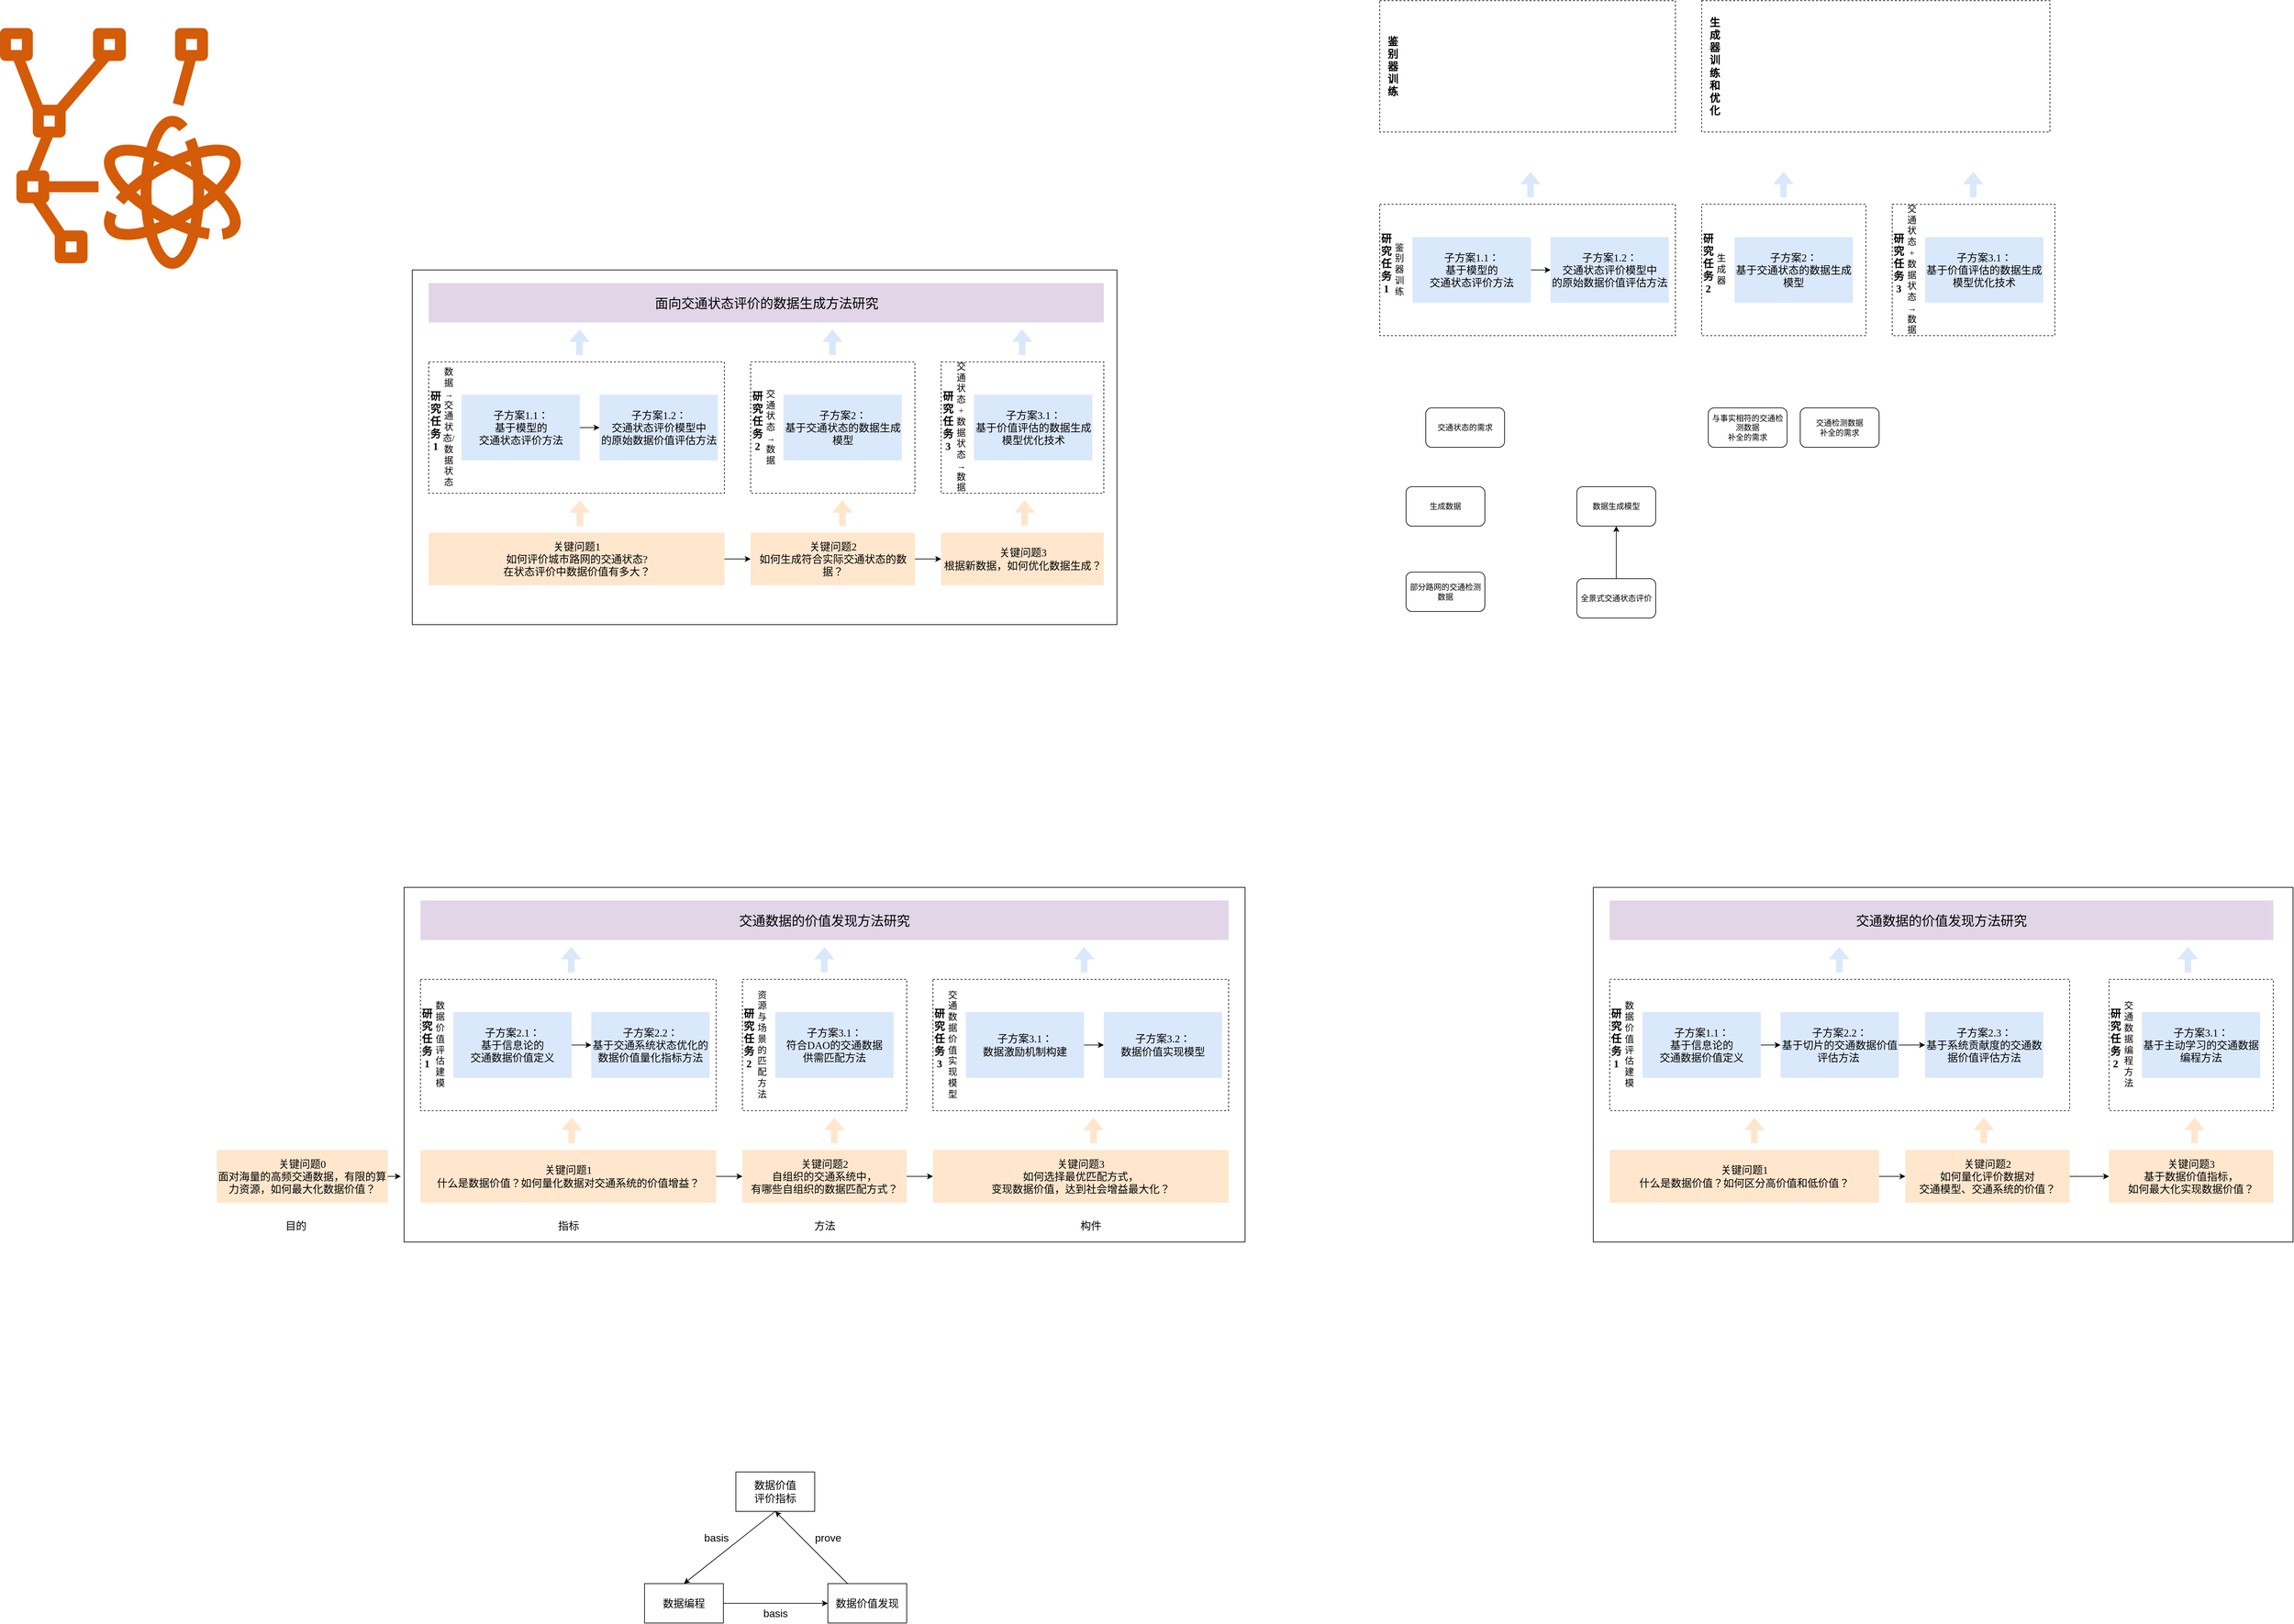 <mxfile version="20.8.20" type="github">
  <diagram id="SlGQAyXAIa_Ibs_cdTL7" name="第 1 页">
    <mxGraphModel dx="2574" dy="2463" grid="1" gridSize="10" guides="1" tooltips="1" connect="1" arrows="1" fold="1" page="1" pageScale="1" pageWidth="827" pageHeight="1169" math="1" shadow="0">
      <root>
        <mxCell id="0" />
        <mxCell id="1" parent="0" />
        <mxCell id="cVe11yx6Q2O1CDadm9Du-27" value="" style="rounded=0;whiteSpace=wrap;html=1;fontSize=16;" parent="1" vertex="1">
          <mxGeometry x="755" y="330" width="1280" height="540" as="geometry" />
        </mxCell>
        <mxCell id="ovte4Cg9hebVTWwPrr68-1" value="&lt;font style=&quot;font-size: 20px;&quot;&gt;交通数据的价值发现方法研究​&lt;/font&gt;" style="rounded=0;whiteSpace=wrap;html=1;fillColor=#e1d5e7;strokeColor=none;fontSize=16;fontFamily=Times New Roman;" parent="1" vertex="1">
          <mxGeometry x="780" y="350" width="1230" height="60" as="geometry" />
        </mxCell>
        <mxCell id="cVe11yx6Q2O1CDadm9Du-20" style="edgeStyle=orthogonalEdgeStyle;rounded=0;orthogonalLoop=1;jettySize=auto;html=1;entryX=0;entryY=0.5;entryDx=0;entryDy=0;" parent="1" source="ovIKTIvtyWdodCo4Q1BT-9" target="cVe11yx6Q2O1CDadm9Du-7" edge="1">
          <mxGeometry relative="1" as="geometry" />
        </mxCell>
        <mxCell id="ovIKTIvtyWdodCo4Q1BT-9" value="关键问题1&lt;br&gt;什么是数据价值？如何量化数据对交通系统的价值增益？" style="rounded=0;whiteSpace=wrap;html=1;fontSize=16;fillColor=#ffe6cc;strokeColor=none;fontFamily=Times New Roman;" parent="1" vertex="1">
          <mxGeometry x="780" y="730" width="450" height="80" as="geometry" />
        </mxCell>
        <mxCell id="ovIKTIvtyWdodCo4Q1BT-21" value="" style="rounded=0;whiteSpace=wrap;html=1;fontFamily=Times New Roman;fontSize=14;fillColor=none;dashed=1;" parent="1" vertex="1">
          <mxGeometry x="780" y="470" width="450" height="200" as="geometry" />
        </mxCell>
        <mxCell id="ovIKTIvtyWdodCo4Q1BT-22" value="&lt;span style=&quot;font-weight: normal;&quot;&gt;子方案2.2：&lt;br&gt;基于交通系统状态优化的数据价值量化指标方法&lt;br&gt;&lt;/span&gt;" style="rounded=0;whiteSpace=wrap;html=1;fillColor=#dae8fc;strokeColor=none;fontSize=16;fontStyle=1;flipH=0;flipV=0;fontFamily=Times New Roman;" parent="1" vertex="1">
          <mxGeometry x="1040" y="520" width="180" height="100" as="geometry" />
        </mxCell>
        <mxCell id="ovIKTIvtyWdodCo4Q1BT-23" value="&lt;b&gt;研究任务1&lt;/b&gt;" style="rounded=0;whiteSpace=wrap;html=1;fontSize=16;fillColor=none;strokeColor=none;fontFamily=Times New Roman;" parent="1" vertex="1">
          <mxGeometry x="780" y="530" width="20" height="60" as="geometry" />
        </mxCell>
        <mxCell id="ovIKTIvtyWdodCo4Q1BT-24" value="数据价值评估建模" style="rounded=0;whiteSpace=wrap;html=1;fontSize=14;fillColor=none;strokeColor=none;fontFamily=Times New Roman;" parent="1" vertex="1">
          <mxGeometry x="800" y="540" width="20" height="60" as="geometry" />
        </mxCell>
        <mxCell id="ovIKTIvtyWdodCo4Q1BT-29" style="edgeStyle=orthogonalEdgeStyle;rounded=0;orthogonalLoop=1;jettySize=auto;html=1;entryX=0;entryY=0.5;entryDx=0;entryDy=0;fontFamily=Times New Roman;fontSize=14;" parent="1" source="ovIKTIvtyWdodCo4Q1BT-28" target="ovIKTIvtyWdodCo4Q1BT-22" edge="1">
          <mxGeometry relative="1" as="geometry" />
        </mxCell>
        <mxCell id="ovIKTIvtyWdodCo4Q1BT-28" value="&lt;span style=&quot;font-weight: normal;&quot;&gt;子方案2.1：&lt;br&gt;&lt;/span&gt;&lt;span style=&quot;font-weight: normal;&quot;&gt;基于信息论的&lt;br&gt;交通数据价值定义&lt;br&gt;&lt;/span&gt;" style="rounded=0;whiteSpace=wrap;html=1;fillColor=#dae8fc;strokeColor=none;fontSize=16;fontStyle=1;flipH=0;flipV=0;fontFamily=Times New Roman;" parent="1" vertex="1">
          <mxGeometry x="830" y="520" width="180" height="100" as="geometry" />
        </mxCell>
        <mxCell id="ovIKTIvtyWdodCo4Q1BT-31" value="" style="shape=flexArrow;endArrow=classic;html=1;rounded=0;fontFamily=Times New Roman;fontSize=14;fillColor=#ffe6cc;strokeColor=none;" parent="1" edge="1">
          <mxGeometry x="0.5" y="-240" width="50" height="50" relative="1" as="geometry">
            <mxPoint x="1010" y="720" as="sourcePoint" />
            <mxPoint x="1010" y="680" as="targetPoint" />
            <mxPoint as="offset" />
          </mxGeometry>
        </mxCell>
        <mxCell id="ovIKTIvtyWdodCo4Q1BT-34" value="" style="shape=flexArrow;endArrow=classic;html=1;rounded=0;fontFamily=Times New Roman;fontSize=14;fillColor=#dae8fc;strokeColor=none;" parent="1" edge="1">
          <mxGeometry x="0.5" y="-240" width="50" height="50" relative="1" as="geometry">
            <mxPoint x="1009.43" y="460" as="sourcePoint" />
            <mxPoint x="1009.43" y="420" as="targetPoint" />
            <mxPoint as="offset" />
          </mxGeometry>
        </mxCell>
        <mxCell id="cVe11yx6Q2O1CDadm9Du-1" value="" style="rounded=0;whiteSpace=wrap;html=1;fontFamily=Times New Roman;fontSize=14;fillColor=none;dashed=1;" parent="1" vertex="1">
          <mxGeometry x="1270" y="470" width="250" height="200" as="geometry" />
        </mxCell>
        <mxCell id="cVe11yx6Q2O1CDadm9Du-3" value="&lt;b&gt;研究任务2&lt;/b&gt;" style="rounded=0;whiteSpace=wrap;html=1;fontSize=16;fillColor=none;strokeColor=none;fontFamily=Times New Roman;" parent="1" vertex="1">
          <mxGeometry x="1270" y="530" width="20" height="60" as="geometry" />
        </mxCell>
        <mxCell id="cVe11yx6Q2O1CDadm9Du-4" value="资源与场景的匹配方法" style="rounded=0;whiteSpace=wrap;html=1;fontSize=14;fillColor=none;strokeColor=none;fontFamily=Times New Roman;" parent="1" vertex="1">
          <mxGeometry x="1290" y="540" width="20" height="60" as="geometry" />
        </mxCell>
        <mxCell id="cVe11yx6Q2O1CDadm9Du-6" value="&lt;span style=&quot;font-weight: normal;&quot;&gt;子方案3.1：&lt;br&gt;&lt;/span&gt;&lt;span style=&quot;font-weight: normal;&quot;&gt;符合DAO的交通数据&lt;br&gt;供需匹配方法&lt;br&gt;&lt;/span&gt;" style="rounded=0;whiteSpace=wrap;html=1;fillColor=#dae8fc;strokeColor=none;fontSize=16;fontStyle=1;flipH=0;flipV=0;fontFamily=Times New Roman;" parent="1" vertex="1">
          <mxGeometry x="1320" y="520" width="180" height="100" as="geometry" />
        </mxCell>
        <mxCell id="cVe11yx6Q2O1CDadm9Du-28" style="edgeStyle=orthogonalEdgeStyle;rounded=0;orthogonalLoop=1;jettySize=auto;html=1;entryX=0;entryY=0.5;entryDx=0;entryDy=0;fontSize=16;" parent="1" source="cVe11yx6Q2O1CDadm9Du-7" target="cVe11yx6Q2O1CDadm9Du-15" edge="1">
          <mxGeometry relative="1" as="geometry" />
        </mxCell>
        <mxCell id="cVe11yx6Q2O1CDadm9Du-7" value="关键问题2&lt;br&gt;自组织的交通系统中，&lt;br&gt;有哪些自组织的数据匹配方式？" style="rounded=0;whiteSpace=wrap;html=1;fontSize=16;fillColor=#ffe6cc;strokeColor=none;fontFamily=Times New Roman;" parent="1" vertex="1">
          <mxGeometry x="1270" y="730" width="250" height="80" as="geometry" />
        </mxCell>
        <mxCell id="cVe11yx6Q2O1CDadm9Du-8" value="" style="shape=flexArrow;endArrow=classic;html=1;rounded=0;fontFamily=Times New Roman;fontSize=14;fillColor=#ffe6cc;strokeColor=none;" parent="1" edge="1">
          <mxGeometry x="0.5" y="-240" width="50" height="50" relative="1" as="geometry">
            <mxPoint x="1409.71" y="720" as="sourcePoint" />
            <mxPoint x="1409.71" y="680" as="targetPoint" />
            <mxPoint as="offset" />
          </mxGeometry>
        </mxCell>
        <mxCell id="cVe11yx6Q2O1CDadm9Du-9" value="" style="rounded=0;whiteSpace=wrap;html=1;fontFamily=Times New Roman;fontSize=14;fillColor=none;dashed=1;" parent="1" vertex="1">
          <mxGeometry x="1560" y="470" width="450" height="200" as="geometry" />
        </mxCell>
        <mxCell id="cVe11yx6Q2O1CDadm9Du-10" value="&lt;span style=&quot;font-weight: normal;&quot;&gt;子方案3.2：&lt;br&gt;数据价值实现模型&lt;br&gt;&lt;/span&gt;" style="rounded=0;whiteSpace=wrap;html=1;fillColor=#dae8fc;strokeColor=none;fontSize=16;fontStyle=1;flipH=0;flipV=0;fontFamily=Times New Roman;" parent="1" vertex="1">
          <mxGeometry x="1820" y="520" width="180" height="100" as="geometry" />
        </mxCell>
        <mxCell id="cVe11yx6Q2O1CDadm9Du-11" value="&lt;b&gt;研究任务3&lt;/b&gt;" style="rounded=0;whiteSpace=wrap;html=1;fontSize=16;fillColor=none;strokeColor=none;fontFamily=Times New Roman;" parent="1" vertex="1">
          <mxGeometry x="1560" y="530" width="20" height="60" as="geometry" />
        </mxCell>
        <mxCell id="cVe11yx6Q2O1CDadm9Du-12" value="交通数据价值实现模型" style="rounded=0;whiteSpace=wrap;html=1;fontSize=14;fillColor=none;strokeColor=none;fontFamily=Times New Roman;" parent="1" vertex="1">
          <mxGeometry x="1580" y="540" width="20" height="60" as="geometry" />
        </mxCell>
        <mxCell id="cVe11yx6Q2O1CDadm9Du-13" style="edgeStyle=orthogonalEdgeStyle;rounded=0;orthogonalLoop=1;jettySize=auto;html=1;entryX=0;entryY=0.5;entryDx=0;entryDy=0;fontFamily=Times New Roman;fontSize=14;" parent="1" source="cVe11yx6Q2O1CDadm9Du-14" target="cVe11yx6Q2O1CDadm9Du-10" edge="1">
          <mxGeometry relative="1" as="geometry" />
        </mxCell>
        <mxCell id="cVe11yx6Q2O1CDadm9Du-14" value="&lt;span style=&quot;font-weight: normal;&quot;&gt;子方案3.1：&lt;br&gt;&lt;/span&gt;&lt;span style=&quot;font-weight: normal;&quot;&gt;数据激励机制构建&lt;br&gt;&lt;/span&gt;" style="rounded=0;whiteSpace=wrap;html=1;fillColor=#dae8fc;strokeColor=none;fontSize=16;fontStyle=1;flipH=0;flipV=0;fontFamily=Times New Roman;" parent="1" vertex="1">
          <mxGeometry x="1610" y="520" width="180" height="100" as="geometry" />
        </mxCell>
        <mxCell id="cVe11yx6Q2O1CDadm9Du-15" value="关键问题3&lt;br&gt;如何选择最优匹配方式，&lt;br&gt;变现数据价值，达到社会增益最大化？" style="rounded=0;whiteSpace=wrap;html=1;fontSize=16;fillColor=#ffe6cc;strokeColor=none;fontFamily=Times New Roman;" parent="1" vertex="1">
          <mxGeometry x="1560" y="730" width="450" height="80" as="geometry" />
        </mxCell>
        <mxCell id="cVe11yx6Q2O1CDadm9Du-16" value="" style="shape=flexArrow;endArrow=classic;html=1;rounded=0;fontFamily=Times New Roman;fontSize=14;fillColor=#ffe6cc;strokeColor=none;" parent="1" edge="1">
          <mxGeometry x="0.5" y="-240" width="50" height="50" relative="1" as="geometry">
            <mxPoint x="1804.43" y="720" as="sourcePoint" />
            <mxPoint x="1804.43" y="680" as="targetPoint" />
            <mxPoint as="offset" />
          </mxGeometry>
        </mxCell>
        <mxCell id="cVe11yx6Q2O1CDadm9Du-19" style="edgeStyle=orthogonalEdgeStyle;rounded=0;orthogonalLoop=1;jettySize=auto;html=1;" parent="1" source="cVe11yx6Q2O1CDadm9Du-18" edge="1">
          <mxGeometry relative="1" as="geometry">
            <mxPoint x="750" y="770" as="targetPoint" />
          </mxGeometry>
        </mxCell>
        <mxCell id="cVe11yx6Q2O1CDadm9Du-18" value="关键问题0&lt;br&gt;面对海量的高频交通数据，有限的算力资源，如何最大化数据价值？" style="rounded=0;whiteSpace=wrap;html=1;fontSize=16;fillColor=#ffe6cc;strokeColor=none;fontFamily=Times New Roman;" parent="1" vertex="1">
          <mxGeometry x="470" y="730" width="260" height="80" as="geometry" />
        </mxCell>
        <mxCell id="cVe11yx6Q2O1CDadm9Du-21" value="目的" style="text;html=1;align=center;verticalAlign=middle;resizable=0;points=[];autosize=1;strokeColor=none;fillColor=none;fontSize=16;" parent="1" vertex="1">
          <mxGeometry x="560" y="830" width="60" height="30" as="geometry" />
        </mxCell>
        <mxCell id="cVe11yx6Q2O1CDadm9Du-22" value="指标" style="text;html=1;align=center;verticalAlign=middle;resizable=0;points=[];autosize=1;strokeColor=none;fillColor=none;fontSize=16;" parent="1" vertex="1">
          <mxGeometry x="975" y="830" width="60" height="30" as="geometry" />
        </mxCell>
        <mxCell id="cVe11yx6Q2O1CDadm9Du-23" value="方法" style="text;html=1;align=center;verticalAlign=middle;resizable=0;points=[];autosize=1;strokeColor=none;fillColor=none;fontSize=16;" parent="1" vertex="1">
          <mxGeometry x="1365" y="830" width="60" height="30" as="geometry" />
        </mxCell>
        <mxCell id="cVe11yx6Q2O1CDadm9Du-24" value="构件" style="text;html=1;align=center;verticalAlign=middle;resizable=0;points=[];autosize=1;strokeColor=none;fillColor=none;fontSize=16;" parent="1" vertex="1">
          <mxGeometry x="1770" y="830" width="60" height="30" as="geometry" />
        </mxCell>
        <mxCell id="cVe11yx6Q2O1CDadm9Du-25" value="" style="shape=flexArrow;endArrow=classic;html=1;rounded=0;fontFamily=Times New Roman;fontSize=14;fillColor=#dae8fc;strokeColor=none;" parent="1" edge="1">
          <mxGeometry x="0.5" y="-240" width="50" height="50" relative="1" as="geometry">
            <mxPoint x="1394.58" y="460.0" as="sourcePoint" />
            <mxPoint x="1394.58" y="420.0" as="targetPoint" />
            <mxPoint as="offset" />
          </mxGeometry>
        </mxCell>
        <mxCell id="cVe11yx6Q2O1CDadm9Du-26" value="" style="shape=flexArrow;endArrow=classic;html=1;rounded=0;fontFamily=Times New Roman;fontSize=14;fillColor=#dae8fc;strokeColor=none;" parent="1" edge="1">
          <mxGeometry x="0.5" y="-240" width="50" height="50" relative="1" as="geometry">
            <mxPoint x="1790" y="460.0" as="sourcePoint" />
            <mxPoint x="1790" y="420.0" as="targetPoint" />
            <mxPoint as="offset" />
          </mxGeometry>
        </mxCell>
        <mxCell id="cVe11yx6Q2O1CDadm9Du-33" style="edgeStyle=none;rounded=0;orthogonalLoop=1;jettySize=auto;html=1;entryX=0.5;entryY=0;entryDx=0;entryDy=0;fontSize=16;exitX=0.5;exitY=1;exitDx=0;exitDy=0;" parent="1" source="cVe11yx6Q2O1CDadm9Du-29" target="cVe11yx6Q2O1CDadm9Du-30" edge="1">
          <mxGeometry relative="1" as="geometry" />
        </mxCell>
        <mxCell id="cVe11yx6Q2O1CDadm9Du-29" value="数据价值&lt;br&gt;评价指标" style="rounded=0;whiteSpace=wrap;html=1;fontSize=16;" parent="1" vertex="1">
          <mxGeometry x="1260" y="1220" width="120" height="60" as="geometry" />
        </mxCell>
        <mxCell id="cVe11yx6Q2O1CDadm9Du-34" style="edgeStyle=none;rounded=0;orthogonalLoop=1;jettySize=auto;html=1;entryX=0;entryY=0.5;entryDx=0;entryDy=0;fontSize=16;" parent="1" source="cVe11yx6Q2O1CDadm9Du-30" target="cVe11yx6Q2O1CDadm9Du-31" edge="1">
          <mxGeometry relative="1" as="geometry" />
        </mxCell>
        <mxCell id="cVe11yx6Q2O1CDadm9Du-30" value="数据编程" style="rounded=0;whiteSpace=wrap;html=1;fontSize=16;" parent="1" vertex="1">
          <mxGeometry x="1121" y="1390" width="120" height="60" as="geometry" />
        </mxCell>
        <mxCell id="cVe11yx6Q2O1CDadm9Du-32" style="rounded=0;orthogonalLoop=1;jettySize=auto;html=1;entryX=0.5;entryY=1;entryDx=0;entryDy=0;fontSize=16;" parent="1" source="cVe11yx6Q2O1CDadm9Du-31" target="cVe11yx6Q2O1CDadm9Du-29" edge="1">
          <mxGeometry relative="1" as="geometry" />
        </mxCell>
        <mxCell id="cVe11yx6Q2O1CDadm9Du-31" value="数据价值发现" style="rounded=0;whiteSpace=wrap;html=1;fontSize=16;" parent="1" vertex="1">
          <mxGeometry x="1400" y="1390" width="120" height="60" as="geometry" />
        </mxCell>
        <mxCell id="cVe11yx6Q2O1CDadm9Du-35" value="prove" style="text;html=1;align=center;verticalAlign=middle;resizable=0;points=[];autosize=1;strokeColor=none;fillColor=none;fontSize=16;" parent="1" vertex="1">
          <mxGeometry x="1370" y="1305" width="60" height="30" as="geometry" />
        </mxCell>
        <mxCell id="cVe11yx6Q2O1CDadm9Du-36" value="basis" style="text;html=1;align=center;verticalAlign=middle;resizable=0;points=[];autosize=1;strokeColor=none;fillColor=none;fontSize=16;" parent="1" vertex="1">
          <mxGeometry x="1200" y="1305" width="60" height="30" as="geometry" />
        </mxCell>
        <mxCell id="cVe11yx6Q2O1CDadm9Du-37" value="basis" style="text;html=1;align=center;verticalAlign=middle;resizable=0;points=[];autosize=1;strokeColor=none;fillColor=none;fontSize=16;" parent="1" vertex="1">
          <mxGeometry x="1290" y="1420" width="60" height="30" as="geometry" />
        </mxCell>
        <mxCell id="cVe11yx6Q2O1CDadm9Du-38" value="" style="rounded=0;whiteSpace=wrap;html=1;fontSize=16;" parent="1" vertex="1">
          <mxGeometry x="2565" y="330" width="1065" height="540" as="geometry" />
        </mxCell>
        <mxCell id="cVe11yx6Q2O1CDadm9Du-64" value="" style="shape=flexArrow;endArrow=classic;html=1;rounded=0;fontFamily=Times New Roman;fontSize=14;fillColor=#ffe6cc;strokeColor=none;" parent="cVe11yx6Q2O1CDadm9Du-38" edge="1">
          <mxGeometry x="0.5" y="-240" width="50" height="50" relative="1" as="geometry">
            <mxPoint x="915.001" y="390" as="sourcePoint" />
            <mxPoint x="915.001" y="350" as="targetPoint" />
            <mxPoint as="offset" />
          </mxGeometry>
        </mxCell>
        <mxCell id="cVe11yx6Q2O1CDadm9Du-72" value="" style="shape=flexArrow;endArrow=classic;html=1;rounded=0;fontFamily=Times New Roman;fontSize=14;fillColor=#dae8fc;strokeColor=none;" parent="cVe11yx6Q2O1CDadm9Du-38" edge="1">
          <mxGeometry x="0.5" y="-240" width="50" height="50" relative="1" as="geometry">
            <mxPoint x="905.002" y="130.0" as="sourcePoint" />
            <mxPoint x="905.002" y="90.0" as="targetPoint" />
            <mxPoint as="offset" />
          </mxGeometry>
        </mxCell>
        <mxCell id="cVe11yx6Q2O1CDadm9Du-39" value="&lt;font style=&quot;font-size: 20px;&quot;&gt;交通数据的价值发现方法研究​&lt;/font&gt;" style="rounded=0;whiteSpace=wrap;html=1;fillColor=#e1d5e7;strokeColor=none;fontSize=16;fontFamily=Times New Roman;" parent="1" vertex="1">
          <mxGeometry x="2590" y="350" width="1010" height="60" as="geometry" />
        </mxCell>
        <mxCell id="cVe11yx6Q2O1CDadm9Du-40" style="edgeStyle=orthogonalEdgeStyle;rounded=0;orthogonalLoop=1;jettySize=auto;html=1;entryX=0;entryY=0.5;entryDx=0;entryDy=0;" parent="1" source="cVe11yx6Q2O1CDadm9Du-41" target="cVe11yx6Q2O1CDadm9Du-55" edge="1">
          <mxGeometry relative="1" as="geometry" />
        </mxCell>
        <mxCell id="cVe11yx6Q2O1CDadm9Du-41" value="关键问题1&lt;br&gt;什么是数据价值？如何区分高价值和低价值？" style="rounded=0;whiteSpace=wrap;html=1;fontSize=16;fillColor=#ffe6cc;strokeColor=none;fontFamily=Times New Roman;" parent="1" vertex="1">
          <mxGeometry x="2590" y="730" width="410" height="80" as="geometry" />
        </mxCell>
        <mxCell id="cVe11yx6Q2O1CDadm9Du-42" value="" style="rounded=0;whiteSpace=wrap;html=1;fontFamily=Times New Roman;fontSize=14;fillColor=none;dashed=1;" parent="1" vertex="1">
          <mxGeometry x="2590" y="470" width="700" height="200" as="geometry" />
        </mxCell>
        <mxCell id="cVe11yx6Q2O1CDadm9Du-73" style="edgeStyle=none;rounded=0;orthogonalLoop=1;jettySize=auto;html=1;fontSize=16;" parent="1" source="cVe11yx6Q2O1CDadm9Du-43" target="cVe11yx6Q2O1CDadm9Du-53" edge="1">
          <mxGeometry relative="1" as="geometry" />
        </mxCell>
        <mxCell id="cVe11yx6Q2O1CDadm9Du-43" value="&lt;span style=&quot;font-weight: normal;&quot;&gt;子方案2.2：&lt;br&gt;基于切片的交通数据价值评估方法&amp;nbsp;&lt;br&gt;&lt;/span&gt;" style="rounded=0;whiteSpace=wrap;html=1;fillColor=#dae8fc;strokeColor=none;fontSize=16;fontStyle=1;flipH=0;flipV=0;fontFamily=Times New Roman;" parent="1" vertex="1">
          <mxGeometry x="2850" y="520" width="180" height="100" as="geometry" />
        </mxCell>
        <mxCell id="cVe11yx6Q2O1CDadm9Du-44" value="&lt;b&gt;研究任务1&lt;/b&gt;" style="rounded=0;whiteSpace=wrap;html=1;fontSize=16;fillColor=none;strokeColor=none;fontFamily=Times New Roman;" parent="1" vertex="1">
          <mxGeometry x="2590" y="530" width="20" height="60" as="geometry" />
        </mxCell>
        <mxCell id="cVe11yx6Q2O1CDadm9Du-45" value="数据价值评估建模" style="rounded=0;whiteSpace=wrap;html=1;fontSize=14;fillColor=none;strokeColor=none;fontFamily=Times New Roman;" parent="1" vertex="1">
          <mxGeometry x="2610" y="540" width="20" height="60" as="geometry" />
        </mxCell>
        <mxCell id="cVe11yx6Q2O1CDadm9Du-46" style="edgeStyle=orthogonalEdgeStyle;rounded=0;orthogonalLoop=1;jettySize=auto;html=1;entryX=0;entryY=0.5;entryDx=0;entryDy=0;fontFamily=Times New Roman;fontSize=14;" parent="1" source="cVe11yx6Q2O1CDadm9Du-47" target="cVe11yx6Q2O1CDadm9Du-43" edge="1">
          <mxGeometry relative="1" as="geometry" />
        </mxCell>
        <mxCell id="cVe11yx6Q2O1CDadm9Du-47" value="&lt;span style=&quot;font-weight: normal;&quot;&gt;子方案1.1：&lt;br&gt;&lt;/span&gt;&lt;span style=&quot;font-weight: normal;&quot;&gt;基于信息论的&lt;br&gt;交通数据价值定义&lt;br&gt;&lt;/span&gt;" style="rounded=0;whiteSpace=wrap;html=1;fillColor=#dae8fc;strokeColor=none;fontSize=16;fontStyle=1;flipH=0;flipV=0;fontFamily=Times New Roman;" parent="1" vertex="1">
          <mxGeometry x="2640" y="520" width="180" height="100" as="geometry" />
        </mxCell>
        <mxCell id="cVe11yx6Q2O1CDadm9Du-48" value="" style="shape=flexArrow;endArrow=classic;html=1;rounded=0;fontFamily=Times New Roman;fontSize=14;fillColor=#ffe6cc;strokeColor=none;" parent="1" edge="1">
          <mxGeometry x="0.5" y="-240" width="50" height="50" relative="1" as="geometry">
            <mxPoint x="2810.0" y="720" as="sourcePoint" />
            <mxPoint x="2810.0" y="680" as="targetPoint" />
            <mxPoint as="offset" />
          </mxGeometry>
        </mxCell>
        <mxCell id="cVe11yx6Q2O1CDadm9Du-49" value="" style="shape=flexArrow;endArrow=classic;html=1;rounded=0;fontFamily=Times New Roman;fontSize=14;fillColor=#dae8fc;strokeColor=none;" parent="1" edge="1">
          <mxGeometry x="0.5" y="-240" width="50" height="50" relative="1" as="geometry">
            <mxPoint x="2939.41" y="460" as="sourcePoint" />
            <mxPoint x="2939.41" y="420" as="targetPoint" />
            <mxPoint as="offset" />
          </mxGeometry>
        </mxCell>
        <mxCell id="cVe11yx6Q2O1CDadm9Du-53" value="&lt;span style=&quot;font-weight: normal;&quot;&gt;子方案2.3：&lt;br&gt;基于系统贡献度的交通数据价值评估方法&lt;br&gt;&lt;/span&gt;" style="rounded=0;whiteSpace=wrap;html=1;fillColor=#dae8fc;strokeColor=none;fontSize=16;fontStyle=1;flipH=0;flipV=0;fontFamily=Times New Roman;" parent="1" vertex="1">
          <mxGeometry x="3070" y="520" width="180" height="100" as="geometry" />
        </mxCell>
        <mxCell id="cVe11yx6Q2O1CDadm9Du-54" style="edgeStyle=orthogonalEdgeStyle;rounded=0;orthogonalLoop=1;jettySize=auto;html=1;entryX=0;entryY=0.5;entryDx=0;entryDy=0;fontSize=16;" parent="1" source="cVe11yx6Q2O1CDadm9Du-55" target="cVe11yx6Q2O1CDadm9Du-63" edge="1">
          <mxGeometry relative="1" as="geometry" />
        </mxCell>
        <mxCell id="cVe11yx6Q2O1CDadm9Du-55" value="关键问题2&lt;br&gt;如何量化评价数据对&lt;br&gt;交通模型、交通系统的价值？" style="rounded=0;whiteSpace=wrap;html=1;fontSize=16;fillColor=#ffe6cc;strokeColor=none;fontFamily=Times New Roman;" parent="1" vertex="1">
          <mxGeometry x="3040" y="730" width="250" height="80" as="geometry" />
        </mxCell>
        <mxCell id="cVe11yx6Q2O1CDadm9Du-56" value="" style="shape=flexArrow;endArrow=classic;html=1;rounded=0;fontFamily=Times New Roman;fontSize=14;fillColor=#ffe6cc;strokeColor=none;" parent="1" edge="1">
          <mxGeometry x="0.5" y="-240" width="50" height="50" relative="1" as="geometry">
            <mxPoint x="3159.41" y="720" as="sourcePoint" />
            <mxPoint x="3159.41" y="680" as="targetPoint" />
            <mxPoint as="offset" />
          </mxGeometry>
        </mxCell>
        <mxCell id="cVe11yx6Q2O1CDadm9Du-57" value="" style="rounded=0;whiteSpace=wrap;html=1;fontFamily=Times New Roman;fontSize=14;fillColor=none;dashed=1;" parent="1" vertex="1">
          <mxGeometry x="3350" y="470" width="250" height="200" as="geometry" />
        </mxCell>
        <mxCell id="cVe11yx6Q2O1CDadm9Du-59" value="&lt;b&gt;研究任务2&lt;/b&gt;" style="rounded=0;whiteSpace=wrap;html=1;fontSize=16;fillColor=none;strokeColor=none;fontFamily=Times New Roman;" parent="1" vertex="1">
          <mxGeometry x="3350" y="530" width="20" height="60" as="geometry" />
        </mxCell>
        <mxCell id="cVe11yx6Q2O1CDadm9Du-60" value="交通数据编程方法" style="rounded=0;whiteSpace=wrap;html=1;fontSize=14;fillColor=none;strokeColor=none;fontFamily=Times New Roman;" parent="1" vertex="1">
          <mxGeometry x="3370" y="540" width="20" height="60" as="geometry" />
        </mxCell>
        <mxCell id="cVe11yx6Q2O1CDadm9Du-62" value="&lt;span style=&quot;font-weight: normal;&quot;&gt;子方案3.1：&lt;br&gt;基于主动学习的交通数据编程方法&lt;br&gt;&lt;/span&gt;" style="rounded=0;whiteSpace=wrap;html=1;fillColor=#dae8fc;strokeColor=none;fontSize=16;fontStyle=1;flipH=0;flipV=0;fontFamily=Times New Roman;" parent="1" vertex="1">
          <mxGeometry x="3400" y="520" width="180" height="100" as="geometry" />
        </mxCell>
        <mxCell id="cVe11yx6Q2O1CDadm9Du-63" value="关键问题3&lt;br&gt;基于数据价值指标，&lt;br&gt;如何最大化实现数据价值？" style="rounded=0;whiteSpace=wrap;html=1;fontSize=16;fillColor=#ffe6cc;strokeColor=none;fontFamily=Times New Roman;" parent="1" vertex="1">
          <mxGeometry x="3350" y="730" width="250" height="80" as="geometry" />
        </mxCell>
        <mxCell id="tTahqNga5wB2Y6Uy57lC-1" value="" style="rounded=0;whiteSpace=wrap;html=1;fontSize=16;" parent="1" vertex="1">
          <mxGeometry x="767.5" y="-610" width="1072.5" height="540" as="geometry" />
        </mxCell>
        <mxCell id="tTahqNga5wB2Y6Uy57lC-2" value="&lt;font style=&quot;font-size: 20px;&quot;&gt;面向交通状态评价的数据生成方法研究&lt;/font&gt;" style="rounded=0;whiteSpace=wrap;html=1;fillColor=#e1d5e7;strokeColor=none;fontSize=16;fontFamily=Times New Roman;" parent="1" vertex="1">
          <mxGeometry x="792.5" y="-590" width="1027.5" height="60" as="geometry" />
        </mxCell>
        <mxCell id="tTahqNga5wB2Y6Uy57lC-3" style="edgeStyle=orthogonalEdgeStyle;rounded=0;orthogonalLoop=1;jettySize=auto;html=1;entryX=0;entryY=0.5;entryDx=0;entryDy=0;" parent="1" source="tTahqNga5wB2Y6Uy57lC-4" target="tTahqNga5wB2Y6Uy57lC-18" edge="1">
          <mxGeometry relative="1" as="geometry" />
        </mxCell>
        <mxCell id="tTahqNga5wB2Y6Uy57lC-4" value="关键问题1&lt;br&gt;如何评价城市路网的交通状态?&lt;br&gt;在状态评价中数据价值有多大？" style="rounded=0;whiteSpace=wrap;html=1;fontSize=16;fillColor=#ffe6cc;strokeColor=none;fontFamily=Times New Roman;" parent="1" vertex="1">
          <mxGeometry x="792.5" y="-210" width="450" height="80" as="geometry" />
        </mxCell>
        <mxCell id="tTahqNga5wB2Y6Uy57lC-5" value="" style="rounded=0;whiteSpace=wrap;html=1;fontFamily=Times New Roman;fontSize=14;fillColor=none;dashed=1;" parent="1" vertex="1">
          <mxGeometry x="792.5" y="-470" width="450" height="200" as="geometry" />
        </mxCell>
        <mxCell id="tTahqNga5wB2Y6Uy57lC-6" value="&lt;span style=&quot;font-weight: normal;&quot;&gt;子方案1.2：&lt;br&gt;交通状态评价模型中&lt;br&gt;的原始数据价值评估方法&lt;br&gt;&lt;/span&gt;" style="rounded=0;whiteSpace=wrap;html=1;fillColor=#dae8fc;strokeColor=none;fontSize=16;fontStyle=1;flipH=0;flipV=0;fontFamily=Times New Roman;" parent="1" vertex="1">
          <mxGeometry x="1052.5" y="-420" width="180" height="100" as="geometry" />
        </mxCell>
        <mxCell id="tTahqNga5wB2Y6Uy57lC-7" value="&lt;b&gt;研究任务1&lt;/b&gt;" style="rounded=0;whiteSpace=wrap;html=1;fontSize=16;fillColor=none;strokeColor=none;fontFamily=Times New Roman;" parent="1" vertex="1">
          <mxGeometry x="792.5" y="-410" width="20" height="60" as="geometry" />
        </mxCell>
        <mxCell id="tTahqNga5wB2Y6Uy57lC-8" value="数据→交通状态/数据状态" style="rounded=0;whiteSpace=wrap;html=1;fontSize=14;fillColor=none;strokeColor=none;fontFamily=Times New Roman;" parent="1" vertex="1">
          <mxGeometry x="812.5" y="-400" width="20" height="60" as="geometry" />
        </mxCell>
        <mxCell id="tTahqNga5wB2Y6Uy57lC-9" style="edgeStyle=orthogonalEdgeStyle;rounded=0;orthogonalLoop=1;jettySize=auto;html=1;entryX=0;entryY=0.5;entryDx=0;entryDy=0;fontFamily=Times New Roman;fontSize=14;" parent="1" source="tTahqNga5wB2Y6Uy57lC-10" target="tTahqNga5wB2Y6Uy57lC-6" edge="1">
          <mxGeometry relative="1" as="geometry" />
        </mxCell>
        <mxCell id="tTahqNga5wB2Y6Uy57lC-10" value="&lt;span style=&quot;font-weight: normal;&quot;&gt;子方案1.1：&lt;br&gt;&lt;/span&gt;&lt;span style=&quot;font-weight: normal;&quot;&gt;基于模型的&lt;br&gt;交通状态评价方法&lt;br&gt;&lt;/span&gt;" style="rounded=0;whiteSpace=wrap;html=1;fillColor=#dae8fc;strokeColor=none;fontSize=16;fontStyle=1;flipH=0;flipV=0;fontFamily=Times New Roman;" parent="1" vertex="1">
          <mxGeometry x="842.5" y="-420" width="180" height="100" as="geometry" />
        </mxCell>
        <mxCell id="tTahqNga5wB2Y6Uy57lC-11" value="" style="shape=flexArrow;endArrow=classic;html=1;rounded=0;fontFamily=Times New Roman;fontSize=14;fillColor=#ffe6cc;strokeColor=none;" parent="1" edge="1">
          <mxGeometry x="0.5" y="-240" width="50" height="50" relative="1" as="geometry">
            <mxPoint x="1022.5" y="-220" as="sourcePoint" />
            <mxPoint x="1022.5" y="-260" as="targetPoint" />
            <mxPoint as="offset" />
          </mxGeometry>
        </mxCell>
        <mxCell id="tTahqNga5wB2Y6Uy57lC-12" value="" style="shape=flexArrow;endArrow=classic;html=1;rounded=0;fontFamily=Times New Roman;fontSize=14;fillColor=#dae8fc;strokeColor=none;" parent="1" edge="1">
          <mxGeometry x="0.5" y="-240" width="50" height="50" relative="1" as="geometry">
            <mxPoint x="1021.93" y="-480" as="sourcePoint" />
            <mxPoint x="1021.93" y="-520" as="targetPoint" />
            <mxPoint as="offset" />
          </mxGeometry>
        </mxCell>
        <mxCell id="tTahqNga5wB2Y6Uy57lC-13" value="" style="rounded=0;whiteSpace=wrap;html=1;fontFamily=Times New Roman;fontSize=14;fillColor=none;dashed=1;" parent="1" vertex="1">
          <mxGeometry x="1282.5" y="-470" width="250" height="200" as="geometry" />
        </mxCell>
        <mxCell id="tTahqNga5wB2Y6Uy57lC-14" value="&lt;b&gt;研究任务2&lt;/b&gt;" style="rounded=0;whiteSpace=wrap;html=1;fontSize=16;fillColor=none;strokeColor=none;fontFamily=Times New Roman;" parent="1" vertex="1">
          <mxGeometry x="1282.5" y="-410" width="20" height="60" as="geometry" />
        </mxCell>
        <mxCell id="tTahqNga5wB2Y6Uy57lC-15" value="交通状态→数据" style="rounded=0;whiteSpace=wrap;html=1;fontSize=14;fillColor=none;strokeColor=none;fontFamily=Times New Roman;" parent="1" vertex="1">
          <mxGeometry x="1302.5" y="-400" width="20" height="60" as="geometry" />
        </mxCell>
        <mxCell id="tTahqNga5wB2Y6Uy57lC-16" value="&lt;span style=&quot;font-weight: normal;&quot;&gt;子方案2：&lt;br&gt;基于交通状态的数据生成模型&lt;/span&gt;" style="rounded=0;whiteSpace=wrap;html=1;fillColor=#dae8fc;strokeColor=none;fontSize=16;fontStyle=1;flipH=0;flipV=0;fontFamily=Times New Roman;" parent="1" vertex="1">
          <mxGeometry x="1332.5" y="-420" width="180" height="100" as="geometry" />
        </mxCell>
        <mxCell id="tTahqNga5wB2Y6Uy57lC-17" style="edgeStyle=orthogonalEdgeStyle;rounded=0;orthogonalLoop=1;jettySize=auto;html=1;entryX=0;entryY=0.5;entryDx=0;entryDy=0;fontSize=16;" parent="1" source="tTahqNga5wB2Y6Uy57lC-18" target="tTahqNga5wB2Y6Uy57lC-26" edge="1">
          <mxGeometry relative="1" as="geometry" />
        </mxCell>
        <mxCell id="tTahqNga5wB2Y6Uy57lC-18" value="关键问题2&lt;br&gt;如何生成符合实际交通状态的数据？" style="rounded=0;whiteSpace=wrap;html=1;fontSize=16;fillColor=#ffe6cc;strokeColor=none;fontFamily=Times New Roman;" parent="1" vertex="1">
          <mxGeometry x="1282.5" y="-210" width="250" height="80" as="geometry" />
        </mxCell>
        <mxCell id="tTahqNga5wB2Y6Uy57lC-19" value="" style="shape=flexArrow;endArrow=classic;html=1;rounded=0;fontFamily=Times New Roman;fontSize=14;fillColor=#ffe6cc;strokeColor=none;" parent="1" edge="1">
          <mxGeometry x="0.5" y="-240" width="50" height="50" relative="1" as="geometry">
            <mxPoint x="1422.21" y="-220" as="sourcePoint" />
            <mxPoint x="1422.21" y="-260" as="targetPoint" />
            <mxPoint as="offset" />
          </mxGeometry>
        </mxCell>
        <mxCell id="tTahqNga5wB2Y6Uy57lC-20" value="" style="rounded=0;whiteSpace=wrap;html=1;fontFamily=Times New Roman;fontSize=14;fillColor=none;dashed=1;" parent="1" vertex="1">
          <mxGeometry x="1572.5" y="-470" width="247.5" height="200" as="geometry" />
        </mxCell>
        <mxCell id="tTahqNga5wB2Y6Uy57lC-22" value="&lt;b&gt;研究任务3&lt;/b&gt;" style="rounded=0;whiteSpace=wrap;html=1;fontSize=16;fillColor=none;strokeColor=none;fontFamily=Times New Roman;" parent="1" vertex="1">
          <mxGeometry x="1572.5" y="-410" width="20" height="60" as="geometry" />
        </mxCell>
        <mxCell id="tTahqNga5wB2Y6Uy57lC-23" value="交通状态+ 数据状态→数据" style="rounded=0;whiteSpace=wrap;html=1;fontSize=14;fillColor=none;strokeColor=none;fontFamily=Times New Roman;" parent="1" vertex="1">
          <mxGeometry x="1592.5" y="-400" width="20" height="60" as="geometry" />
        </mxCell>
        <mxCell id="tTahqNga5wB2Y6Uy57lC-25" value="&lt;span style=&quot;font-weight: normal;&quot;&gt;子方案3.1：&lt;br&gt;基于价值评估的数据生成模型优化技术&lt;br&gt;&lt;/span&gt;" style="rounded=0;whiteSpace=wrap;html=1;fillColor=#dae8fc;strokeColor=none;fontSize=16;fontStyle=1;flipH=0;flipV=0;fontFamily=Times New Roman;" parent="1" vertex="1">
          <mxGeometry x="1622.5" y="-420" width="180" height="100" as="geometry" />
        </mxCell>
        <mxCell id="tTahqNga5wB2Y6Uy57lC-26" value="关键问题3&lt;br&gt;根据新数据，如何优化数据生成？" style="rounded=0;whiteSpace=wrap;html=1;fontSize=16;fillColor=#ffe6cc;strokeColor=none;fontFamily=Times New Roman;" parent="1" vertex="1">
          <mxGeometry x="1572.5" y="-210" width="247.5" height="80" as="geometry" />
        </mxCell>
        <mxCell id="tTahqNga5wB2Y6Uy57lC-27" value="" style="shape=flexArrow;endArrow=classic;html=1;rounded=0;fontFamily=Times New Roman;fontSize=14;fillColor=#ffe6cc;strokeColor=none;" parent="1" edge="1">
          <mxGeometry x="0.5" y="-240" width="50" height="50" relative="1" as="geometry">
            <mxPoint x="1699.47" y="-220" as="sourcePoint" />
            <mxPoint x="1699.47" y="-260" as="targetPoint" />
            <mxPoint as="offset" />
          </mxGeometry>
        </mxCell>
        <mxCell id="tTahqNga5wB2Y6Uy57lC-32" value="" style="shape=flexArrow;endArrow=classic;html=1;rounded=0;fontFamily=Times New Roman;fontSize=14;fillColor=#dae8fc;strokeColor=none;" parent="1" edge="1">
          <mxGeometry x="0.5" y="-240" width="50" height="50" relative="1" as="geometry">
            <mxPoint x="1407.08" y="-480.0" as="sourcePoint" />
            <mxPoint x="1407.08" y="-520.0" as="targetPoint" />
            <mxPoint as="offset" />
          </mxGeometry>
        </mxCell>
        <mxCell id="tTahqNga5wB2Y6Uy57lC-33" value="" style="shape=flexArrow;endArrow=classic;html=1;rounded=0;fontFamily=Times New Roman;fontSize=14;fillColor=#dae8fc;strokeColor=none;" parent="1" edge="1">
          <mxGeometry x="0.5" y="-240" width="50" height="50" relative="1" as="geometry">
            <mxPoint x="1695.82" y="-480.0" as="sourcePoint" />
            <mxPoint x="1695.82" y="-520.0" as="targetPoint" />
            <mxPoint as="offset" />
          </mxGeometry>
        </mxCell>
        <mxCell id="tTahqNga5wB2Y6Uy57lC-36" value="" style="sketch=0;outlineConnect=0;fontColor=#232F3E;gradientColor=none;fillColor=#D45B07;strokeColor=none;dashed=0;verticalLabelPosition=bottom;verticalAlign=top;align=center;html=1;fontSize=12;fontStyle=0;aspect=fixed;pointerEvents=1;shape=mxgraph.aws4.braket_tensor_network;" parent="1" vertex="1">
          <mxGeometry x="140" y="-980" width="370" height="370" as="geometry" />
        </mxCell>
        <mxCell id="OhdJKjMLPSLkUOPBoB3H-1" value="部分路网的交通检测数据" style="rounded=1;whiteSpace=wrap;html=1;" vertex="1" parent="1">
          <mxGeometry x="2280" y="-150" width="120" height="60" as="geometry" />
        </mxCell>
        <mxCell id="OhdJKjMLPSLkUOPBoB3H-2" value="生成数据" style="rounded=1;whiteSpace=wrap;html=1;" vertex="1" parent="1">
          <mxGeometry x="2280" y="-280" width="120" height="60" as="geometry" />
        </mxCell>
        <mxCell id="OhdJKjMLPSLkUOPBoB3H-5" value="" style="edgeStyle=orthogonalEdgeStyle;rounded=0;orthogonalLoop=1;jettySize=auto;html=1;" edge="1" parent="1" source="OhdJKjMLPSLkUOPBoB3H-3" target="OhdJKjMLPSLkUOPBoB3H-4">
          <mxGeometry relative="1" as="geometry" />
        </mxCell>
        <mxCell id="OhdJKjMLPSLkUOPBoB3H-3" value="全景式交通状态评价" style="rounded=1;whiteSpace=wrap;html=1;" vertex="1" parent="1">
          <mxGeometry x="2540" y="-140" width="120" height="60" as="geometry" />
        </mxCell>
        <mxCell id="OhdJKjMLPSLkUOPBoB3H-4" value="数据生成模型" style="rounded=1;whiteSpace=wrap;html=1;" vertex="1" parent="1">
          <mxGeometry x="2540" y="-280" width="120" height="60" as="geometry" />
        </mxCell>
        <mxCell id="OhdJKjMLPSLkUOPBoB3H-6" value="" style="rounded=0;whiteSpace=wrap;html=1;fontFamily=Times New Roman;fontSize=14;fillColor=none;dashed=1;" vertex="1" parent="1">
          <mxGeometry x="2240" y="-710" width="450" height="200" as="geometry" />
        </mxCell>
        <mxCell id="OhdJKjMLPSLkUOPBoB3H-7" value="&lt;span style=&quot;font-weight: normal;&quot;&gt;子方案1.2：&lt;br&gt;交通状态评价模型中&lt;br&gt;的原始数据价值评估方法&lt;br&gt;&lt;/span&gt;" style="rounded=0;whiteSpace=wrap;html=1;fillColor=#dae8fc;strokeColor=none;fontSize=16;fontStyle=1;flipH=0;flipV=0;fontFamily=Times New Roman;" vertex="1" parent="1">
          <mxGeometry x="2500" y="-660" width="180" height="100" as="geometry" />
        </mxCell>
        <mxCell id="OhdJKjMLPSLkUOPBoB3H-8" value="&lt;b&gt;研究任务1&lt;/b&gt;" style="rounded=0;whiteSpace=wrap;html=1;fontSize=16;fillColor=none;strokeColor=none;fontFamily=Times New Roman;" vertex="1" parent="1">
          <mxGeometry x="2240" y="-650" width="20" height="60" as="geometry" />
        </mxCell>
        <mxCell id="OhdJKjMLPSLkUOPBoB3H-9" value="鉴别器训练" style="rounded=0;whiteSpace=wrap;html=1;fontSize=14;fillColor=none;strokeColor=none;fontFamily=Times New Roman;" vertex="1" parent="1">
          <mxGeometry x="2260" y="-640" width="20" height="60" as="geometry" />
        </mxCell>
        <mxCell id="OhdJKjMLPSLkUOPBoB3H-10" style="edgeStyle=orthogonalEdgeStyle;rounded=0;orthogonalLoop=1;jettySize=auto;html=1;entryX=0;entryY=0.5;entryDx=0;entryDy=0;fontFamily=Times New Roman;fontSize=14;" edge="1" parent="1" source="OhdJKjMLPSLkUOPBoB3H-11" target="OhdJKjMLPSLkUOPBoB3H-7">
          <mxGeometry relative="1" as="geometry" />
        </mxCell>
        <mxCell id="OhdJKjMLPSLkUOPBoB3H-11" value="&lt;span style=&quot;font-weight: normal;&quot;&gt;子方案1.1：&lt;br&gt;&lt;/span&gt;&lt;span style=&quot;font-weight: normal;&quot;&gt;基于模型的&lt;br&gt;交通状态评价方法&lt;br&gt;&lt;/span&gt;" style="rounded=0;whiteSpace=wrap;html=1;fillColor=#dae8fc;strokeColor=none;fontSize=16;fontStyle=1;flipH=0;flipV=0;fontFamily=Times New Roman;" vertex="1" parent="1">
          <mxGeometry x="2290" y="-660" width="180" height="100" as="geometry" />
        </mxCell>
        <mxCell id="OhdJKjMLPSLkUOPBoB3H-12" value="" style="shape=flexArrow;endArrow=classic;html=1;rounded=0;fontFamily=Times New Roman;fontSize=14;fillColor=#dae8fc;strokeColor=none;" edge="1" parent="1">
          <mxGeometry x="0.5" y="-240" width="50" height="50" relative="1" as="geometry">
            <mxPoint x="2469.43" y="-720" as="sourcePoint" />
            <mxPoint x="2469.43" y="-760" as="targetPoint" />
            <mxPoint as="offset" />
          </mxGeometry>
        </mxCell>
        <mxCell id="OhdJKjMLPSLkUOPBoB3H-13" value="" style="rounded=0;whiteSpace=wrap;html=1;fontFamily=Times New Roman;fontSize=14;fillColor=none;dashed=1;" vertex="1" parent="1">
          <mxGeometry x="2730" y="-710" width="250" height="200" as="geometry" />
        </mxCell>
        <mxCell id="OhdJKjMLPSLkUOPBoB3H-14" value="&lt;b&gt;研究任务2&lt;/b&gt;" style="rounded=0;whiteSpace=wrap;html=1;fontSize=16;fillColor=none;strokeColor=none;fontFamily=Times New Roman;" vertex="1" parent="1">
          <mxGeometry x="2730" y="-650" width="20" height="60" as="geometry" />
        </mxCell>
        <mxCell id="OhdJKjMLPSLkUOPBoB3H-15" value="生成器" style="rounded=0;whiteSpace=wrap;html=1;fontSize=14;fillColor=none;strokeColor=none;fontFamily=Times New Roman;" vertex="1" parent="1">
          <mxGeometry x="2750" y="-640" width="20" height="60" as="geometry" />
        </mxCell>
        <mxCell id="OhdJKjMLPSLkUOPBoB3H-16" value="&lt;span style=&quot;font-weight: normal;&quot;&gt;子方案2：&lt;br&gt;基于交通状态的数据生成模型&lt;/span&gt;" style="rounded=0;whiteSpace=wrap;html=1;fillColor=#dae8fc;strokeColor=none;fontSize=16;fontStyle=1;flipH=0;flipV=0;fontFamily=Times New Roman;" vertex="1" parent="1">
          <mxGeometry x="2780" y="-660" width="180" height="100" as="geometry" />
        </mxCell>
        <mxCell id="OhdJKjMLPSLkUOPBoB3H-17" value="" style="rounded=0;whiteSpace=wrap;html=1;fontFamily=Times New Roman;fontSize=14;fillColor=none;dashed=1;" vertex="1" parent="1">
          <mxGeometry x="3020" y="-710" width="247.5" height="200" as="geometry" />
        </mxCell>
        <mxCell id="OhdJKjMLPSLkUOPBoB3H-18" value="&lt;b&gt;研究任务3&lt;/b&gt;" style="rounded=0;whiteSpace=wrap;html=1;fontSize=16;fillColor=none;strokeColor=none;fontFamily=Times New Roman;" vertex="1" parent="1">
          <mxGeometry x="3020" y="-650" width="20" height="60" as="geometry" />
        </mxCell>
        <mxCell id="OhdJKjMLPSLkUOPBoB3H-19" value="交通状态+ 数据状态→数据" style="rounded=0;whiteSpace=wrap;html=1;fontSize=14;fillColor=none;strokeColor=none;fontFamily=Times New Roman;" vertex="1" parent="1">
          <mxGeometry x="3040" y="-640" width="20" height="60" as="geometry" />
        </mxCell>
        <mxCell id="OhdJKjMLPSLkUOPBoB3H-20" value="&lt;span style=&quot;font-weight: normal;&quot;&gt;子方案3.1：&lt;br&gt;基于价值评估的数据生成模型优化技术&lt;br&gt;&lt;/span&gt;" style="rounded=0;whiteSpace=wrap;html=1;fillColor=#dae8fc;strokeColor=none;fontSize=16;fontStyle=1;flipH=0;flipV=0;fontFamily=Times New Roman;" vertex="1" parent="1">
          <mxGeometry x="3070" y="-660" width="180" height="100" as="geometry" />
        </mxCell>
        <mxCell id="OhdJKjMLPSLkUOPBoB3H-21" value="" style="shape=flexArrow;endArrow=classic;html=1;rounded=0;fontFamily=Times New Roman;fontSize=14;fillColor=#dae8fc;strokeColor=none;" edge="1" parent="1">
          <mxGeometry x="0.5" y="-240" width="50" height="50" relative="1" as="geometry">
            <mxPoint x="2854.58" y="-720.0" as="sourcePoint" />
            <mxPoint x="2854.58" y="-760.0" as="targetPoint" />
            <mxPoint as="offset" />
          </mxGeometry>
        </mxCell>
        <mxCell id="OhdJKjMLPSLkUOPBoB3H-22" value="" style="shape=flexArrow;endArrow=classic;html=1;rounded=0;fontFamily=Times New Roman;fontSize=14;fillColor=#dae8fc;strokeColor=none;" edge="1" parent="1">
          <mxGeometry x="0.5" y="-240" width="50" height="50" relative="1" as="geometry">
            <mxPoint x="3143.32" y="-720.0" as="sourcePoint" />
            <mxPoint x="3143.32" y="-760.0" as="targetPoint" />
            <mxPoint as="offset" />
          </mxGeometry>
        </mxCell>
        <mxCell id="OhdJKjMLPSLkUOPBoB3H-23" value="" style="rounded=0;whiteSpace=wrap;html=1;fontFamily=Times New Roman;fontSize=14;fillColor=none;dashed=1;" vertex="1" parent="1">
          <mxGeometry x="2240" y="-1020" width="450" height="200" as="geometry" />
        </mxCell>
        <mxCell id="OhdJKjMLPSLkUOPBoB3H-24" value="" style="rounded=0;whiteSpace=wrap;html=1;fontFamily=Times New Roman;fontSize=14;fillColor=none;dashed=1;" vertex="1" parent="1">
          <mxGeometry x="2730" y="-1020" width="530" height="200" as="geometry" />
        </mxCell>
        <mxCell id="OhdJKjMLPSLkUOPBoB3H-25" value="与事实相符的交通检测数据&lt;br&gt;补全的需求" style="rounded=1;whiteSpace=wrap;html=1;" vertex="1" parent="1">
          <mxGeometry x="2740" y="-400" width="120" height="60" as="geometry" />
        </mxCell>
        <mxCell id="OhdJKjMLPSLkUOPBoB3H-26" value="交通状态的需求" style="rounded=1;whiteSpace=wrap;html=1;" vertex="1" parent="1">
          <mxGeometry x="2310" y="-400" width="120" height="60" as="geometry" />
        </mxCell>
        <mxCell id="OhdJKjMLPSLkUOPBoB3H-27" value="交通检测数据&lt;br&gt;补全的需求" style="rounded=1;whiteSpace=wrap;html=1;" vertex="1" parent="1">
          <mxGeometry x="2880" y="-400" width="120" height="60" as="geometry" />
        </mxCell>
        <mxCell id="OhdJKjMLPSLkUOPBoB3H-31" value="&lt;b&gt;鉴别器训练&lt;/b&gt;" style="rounded=0;whiteSpace=wrap;html=1;fontSize=16;fillColor=none;strokeColor=none;fontFamily=Times New Roman;" vertex="1" parent="1">
          <mxGeometry x="2250" y="-950" width="20" height="60" as="geometry" />
        </mxCell>
        <mxCell id="OhdJKjMLPSLkUOPBoB3H-32" value="&lt;b&gt;生成器训练和优化&lt;/b&gt;" style="rounded=0;whiteSpace=wrap;html=1;fontSize=16;fillColor=none;strokeColor=none;fontFamily=Times New Roman;" vertex="1" parent="1">
          <mxGeometry x="2740" y="-950" width="20" height="60" as="geometry" />
        </mxCell>
      </root>
    </mxGraphModel>
  </diagram>
</mxfile>
